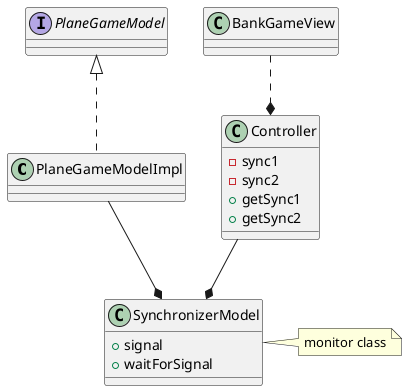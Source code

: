 @startuml
class PlaneGameModelImpl implements PlaneGameModel {
}

class BankGameView

class Controller {
-sync1
-sync2
+getSync1
+getSync2
}

class SynchronizerModel {
+ signal
+ waitForSignal
}
note right : monitor class
Controller --* SynchronizerModel
PlaneGameModelImpl --* SynchronizerModel

BankGameView ..* Controller
@enduml